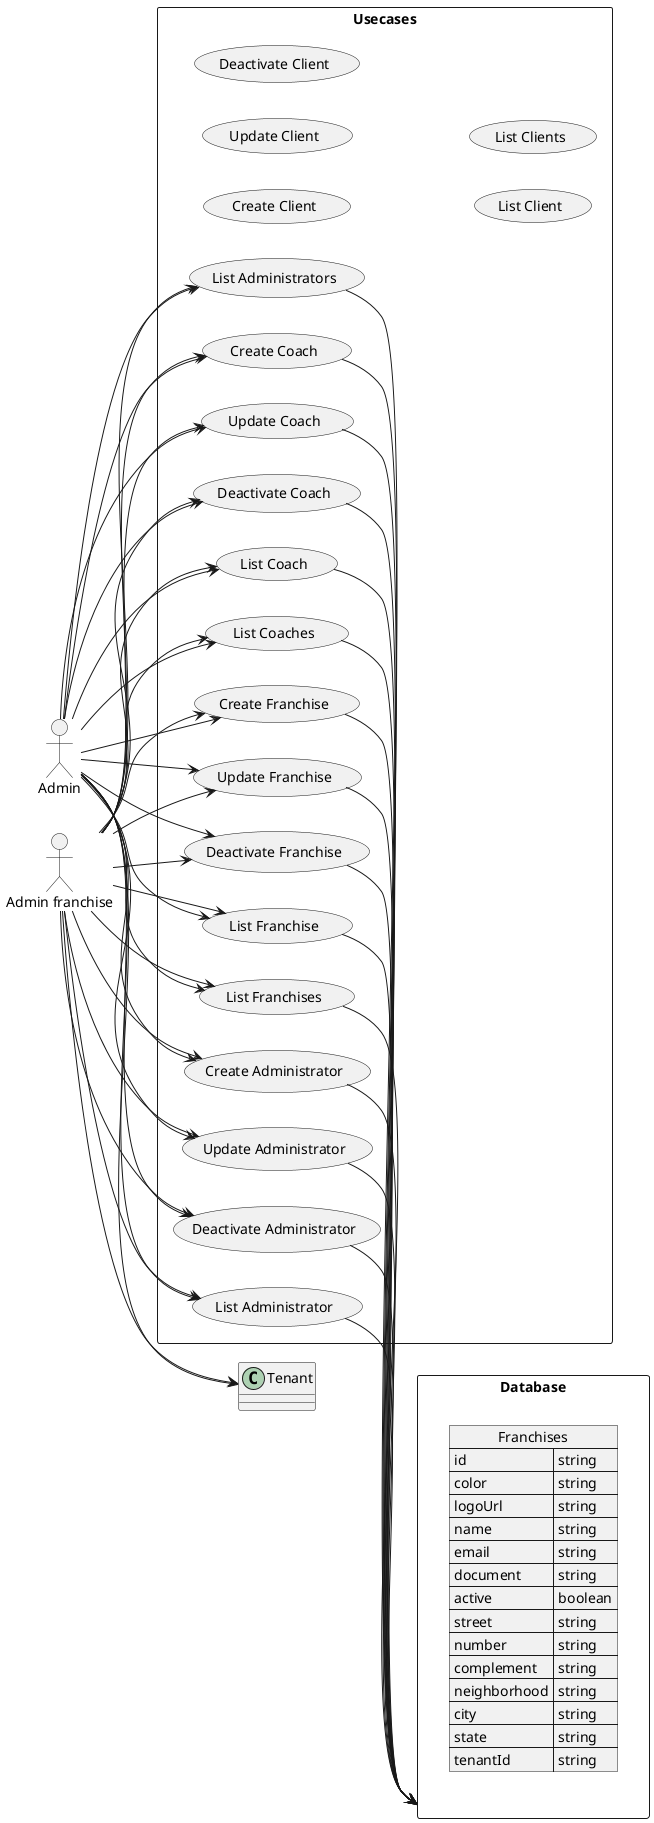 @startuml
allowmixing

left to right direction

actor "Admin" as admin
actor "Admin franchise" as adminFranchise

rectangle Usecases {
  usecase "Create Franchise" as CF
  usecase "Update Franchise" as UF
  usecase "Deactivate Franchise" as DF
  usecase "List Franchise" as LF
  usecase "List Franchises" as LFS

  usecase "Create Administrator" as CA
  usecase "Update Administrator" as UA
  usecase "Deactivate Administrator" as DA
  usecase "List Administrator" as LA
  usecase "List Administrators" as LAS

  usecase "Create Coach" as CC
  usecase "Update Coach" as UC
  usecase "Deactivate Coach" as DC
  usecase "List Coach" as LC
  usecase "List Coaches" as LCS

  usecase "Create Client" as CCC
  usecase "Update Client" as UCC
  usecase "Deactivate Client" as DCC
  usecase "List Client" as LCC
  usecase "List Clients" as LCCS
}

rectangle Database {
  json Franchises {
   "id": "string",
   "color": "string",
   "logoUrl": "string",
   "name": "string",
   "email": "string",
   "document":"string",
   "active": "boolean",
   "street": "string",
   "number": "string",
   "complement": "string",
   "neighborhood": "string",
   "city": "string",
   "state": "string",
   "tenantId": "string"
  }
}

admin --> Tenant
admin --> CF
admin --> UF
admin --> DF
admin --> LF
admin --> LFS

admin --> CA
admin --> UA
admin --> DA
admin --> LA
admin --> LAS

admin --> CC
admin --> UC
admin --> DC
admin --> LC
admin --> LCS

adminFranchise --> Tenant
adminFranchise --> CF
adminFranchise --> UF
adminFranchise --> DF
adminFranchise --> LF
adminFranchise --> LFS

adminFranchise --> CA
adminFranchise --> UA
adminFranchise --> DA
adminFranchise --> LA
adminFranchise --> LAS

adminFranchise --> CC
adminFranchise --> UC
adminFranchise --> DC
adminFranchise --> LC
adminFranchise --> LCS


CF --> Database
UF --> Database
DF --> Database
LF --> Database
LFS --> Database

CA --> Database
UA --> Database
DA --> Database
LA --> Database
LAS --> Database

CC --> Database
UC --> Database
DC --> Database
LC --> Database
LCS --> Database

@enduml
